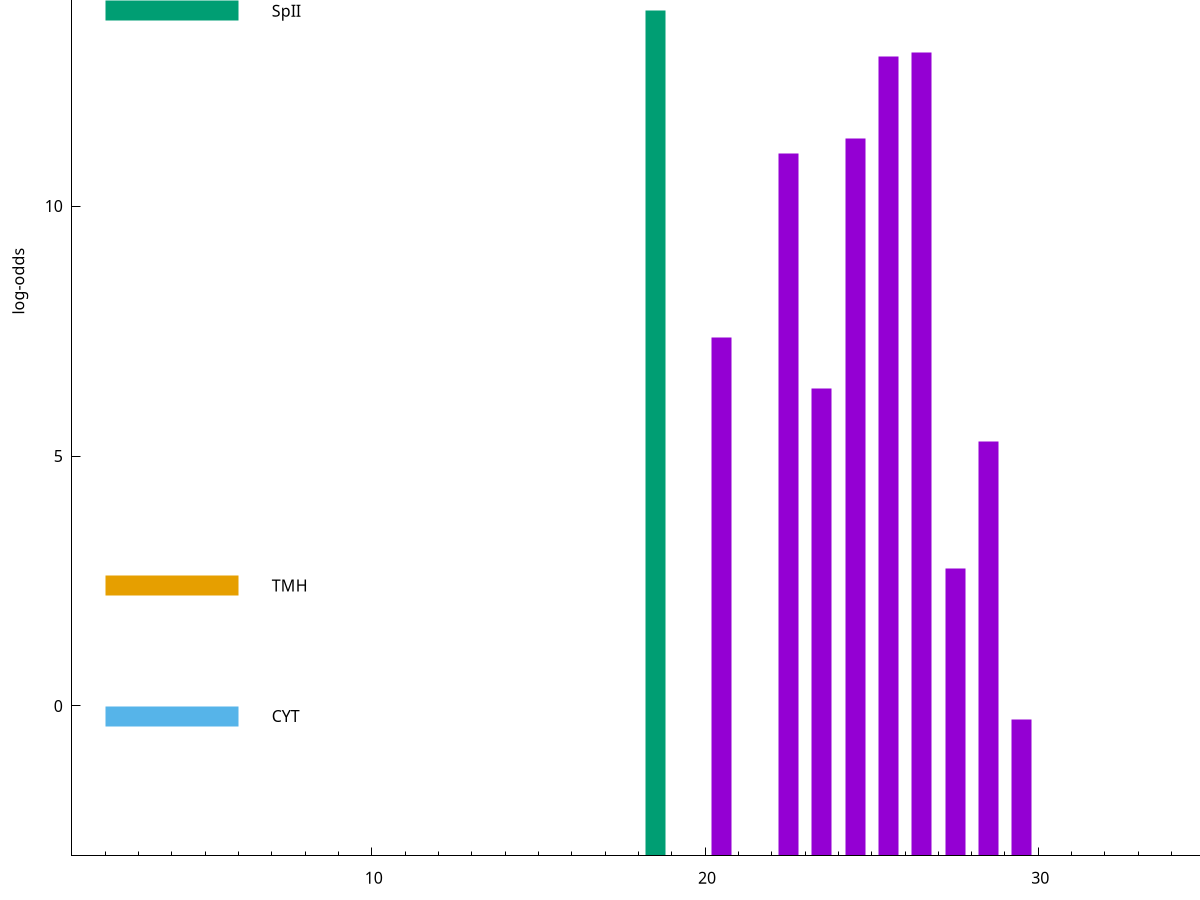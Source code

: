 set title "LipoP predictions for SRR4065679.gff"
set size 2., 1.4
set xrange [1:70] 
set mxtics 10
set yrange [-3:20]
set y2range [0:23]
set ylabel "log-odds"
set term postscript eps color solid "Helvetica" 30
set output "SRR4065679.gff7.eps"
set arrow from 2,14.4139 to 6,14.4139 nohead lt 1 lw 20
set label "SpI" at 7,14.4139
set arrow from 2,13.9083 to 6,13.9083 nohead lt 2 lw 20
set label "SpII" at 7,13.9083
set arrow from 2,2.40972 to 6,2.40972 nohead lt 4 lw 20
set label "TMH" at 7,2.40972
set arrow from 2,-0.200913 to 6,-0.200913 nohead lt 3 lw 20
set label "CYT" at 7,-0.200913
set arrow from 2,14.4139 to 6,14.4139 nohead lt 1 lw 20
set label "SpI" at 7,14.4139
# NOTE: The scores below are the log-odds scores with the threshold
# NOTE: subtracted (a hack to make gnuplot make the histogram all
# NOTE: look nice).
plot "-" axes x1y2 title "" with impulses lt 2 lw 20, "-" axes x1y2 title "" with impulses lt 1 lw 20
18.500000 16.908300
e
26.500000 16.071700
25.500000 15.994100
24.500000 14.362000
22.500000 14.058700
20.500000 10.377540
23.500000 9.343980
28.500000 8.295180
27.500000 5.749640
29.500000 2.728417
e
exit
